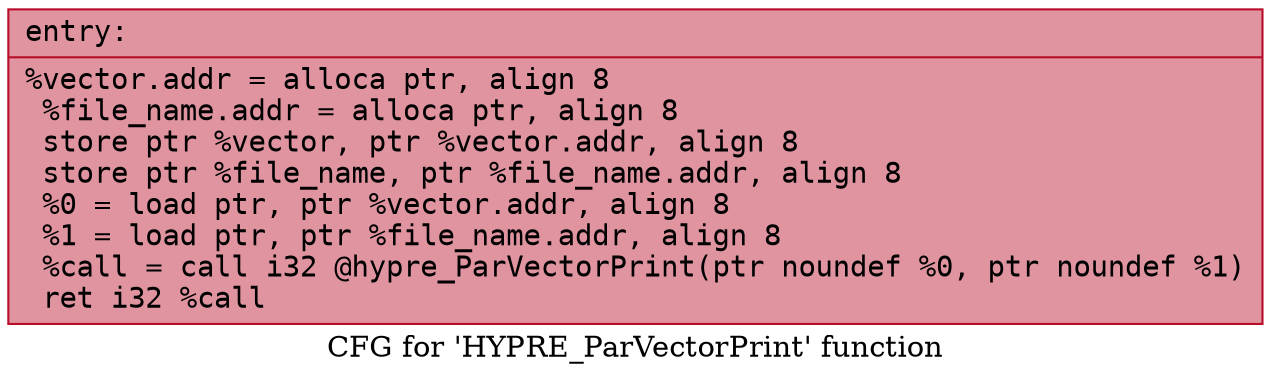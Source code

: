 digraph "CFG for 'HYPRE_ParVectorPrint' function" {
	label="CFG for 'HYPRE_ParVectorPrint' function";

	Node0x55a672e11cb0 [shape=record,color="#b70d28ff", style=filled, fillcolor="#b70d2870" fontname="Courier",label="{entry:\l|  %vector.addr = alloca ptr, align 8\l  %file_name.addr = alloca ptr, align 8\l  store ptr %vector, ptr %vector.addr, align 8\l  store ptr %file_name, ptr %file_name.addr, align 8\l  %0 = load ptr, ptr %vector.addr, align 8\l  %1 = load ptr, ptr %file_name.addr, align 8\l  %call = call i32 @hypre_ParVectorPrint(ptr noundef %0, ptr noundef %1)\l  ret i32 %call\l}"];
}
